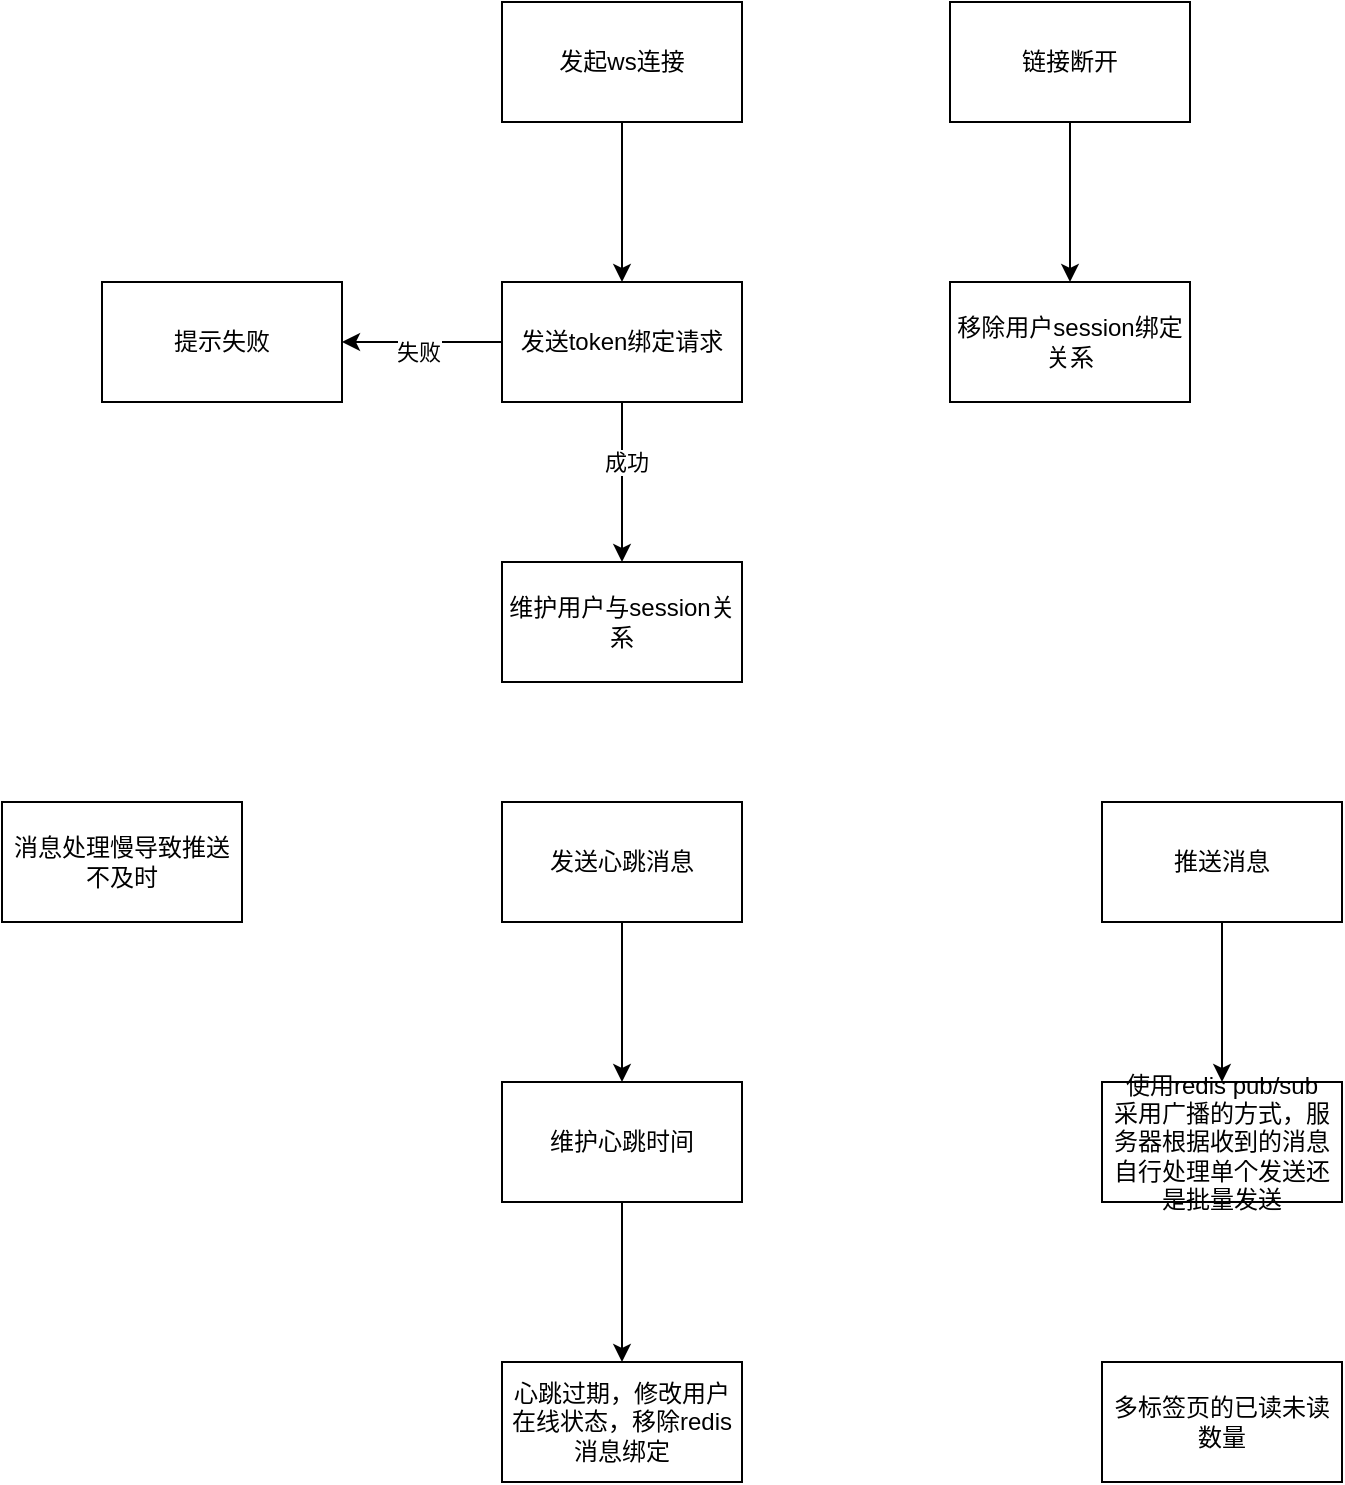<mxfile version="24.8.4">
  <diagram name="第 1 页" id="xOYMUhIg6HLlBUnUOl8p">
    <mxGraphModel dx="1877" dy="618" grid="1" gridSize="10" guides="1" tooltips="1" connect="1" arrows="1" fold="1" page="1" pageScale="1" pageWidth="827" pageHeight="1169" math="0" shadow="0">
      <root>
        <mxCell id="0" />
        <mxCell id="1" parent="0" />
        <mxCell id="PY1TuZsMIeNsYhbk2ojO-3" value="" style="edgeStyle=orthogonalEdgeStyle;rounded=0;orthogonalLoop=1;jettySize=auto;html=1;" edge="1" parent="1" source="PY1TuZsMIeNsYhbk2ojO-1" target="PY1TuZsMIeNsYhbk2ojO-2">
          <mxGeometry relative="1" as="geometry" />
        </mxCell>
        <mxCell id="PY1TuZsMIeNsYhbk2ojO-1" value="发起ws连接" style="rounded=0;whiteSpace=wrap;html=1;" vertex="1" parent="1">
          <mxGeometry x="190" y="140" width="120" height="60" as="geometry" />
        </mxCell>
        <mxCell id="PY1TuZsMIeNsYhbk2ojO-5" value="" style="edgeStyle=orthogonalEdgeStyle;rounded=0;orthogonalLoop=1;jettySize=auto;html=1;" edge="1" parent="1" source="PY1TuZsMIeNsYhbk2ojO-2" target="PY1TuZsMIeNsYhbk2ojO-4">
          <mxGeometry relative="1" as="geometry" />
        </mxCell>
        <mxCell id="PY1TuZsMIeNsYhbk2ojO-6" value="成功" style="edgeLabel;html=1;align=center;verticalAlign=middle;resizable=0;points=[];" vertex="1" connectable="0" parent="PY1TuZsMIeNsYhbk2ojO-5">
          <mxGeometry x="-0.255" y="2" relative="1" as="geometry">
            <mxPoint as="offset" />
          </mxGeometry>
        </mxCell>
        <mxCell id="PY1TuZsMIeNsYhbk2ojO-8" value="" style="edgeStyle=orthogonalEdgeStyle;rounded=0;orthogonalLoop=1;jettySize=auto;html=1;" edge="1" parent="1" source="PY1TuZsMIeNsYhbk2ojO-2" target="PY1TuZsMIeNsYhbk2ojO-7">
          <mxGeometry relative="1" as="geometry" />
        </mxCell>
        <mxCell id="PY1TuZsMIeNsYhbk2ojO-9" value="失败" style="edgeLabel;html=1;align=center;verticalAlign=middle;resizable=0;points=[];" vertex="1" connectable="0" parent="PY1TuZsMIeNsYhbk2ojO-8">
          <mxGeometry x="0.045" y="5" relative="1" as="geometry">
            <mxPoint as="offset" />
          </mxGeometry>
        </mxCell>
        <mxCell id="PY1TuZsMIeNsYhbk2ojO-2" value="发送token绑定请求" style="whiteSpace=wrap;html=1;rounded=0;" vertex="1" parent="1">
          <mxGeometry x="190" y="280" width="120" height="60" as="geometry" />
        </mxCell>
        <mxCell id="PY1TuZsMIeNsYhbk2ojO-4" value="维护用户与session关系" style="whiteSpace=wrap;html=1;rounded=0;" vertex="1" parent="1">
          <mxGeometry x="190" y="420" width="120" height="60" as="geometry" />
        </mxCell>
        <mxCell id="PY1TuZsMIeNsYhbk2ojO-7" value="提示失败" style="whiteSpace=wrap;html=1;rounded=0;" vertex="1" parent="1">
          <mxGeometry x="-10" y="280" width="120" height="60" as="geometry" />
        </mxCell>
        <mxCell id="PY1TuZsMIeNsYhbk2ojO-12" value="" style="edgeStyle=orthogonalEdgeStyle;rounded=0;orthogonalLoop=1;jettySize=auto;html=1;" edge="1" parent="1" source="PY1TuZsMIeNsYhbk2ojO-10" target="PY1TuZsMIeNsYhbk2ojO-11">
          <mxGeometry relative="1" as="geometry" />
        </mxCell>
        <mxCell id="PY1TuZsMIeNsYhbk2ojO-10" value="链接断开" style="rounded=0;whiteSpace=wrap;html=1;" vertex="1" parent="1">
          <mxGeometry x="414" y="140" width="120" height="60" as="geometry" />
        </mxCell>
        <mxCell id="PY1TuZsMIeNsYhbk2ojO-11" value="移除用户session绑定关系" style="whiteSpace=wrap;html=1;rounded=0;" vertex="1" parent="1">
          <mxGeometry x="414" y="280" width="120" height="60" as="geometry" />
        </mxCell>
        <mxCell id="PY1TuZsMIeNsYhbk2ojO-18" value="" style="edgeStyle=orthogonalEdgeStyle;rounded=0;orthogonalLoop=1;jettySize=auto;html=1;" edge="1" parent="1" source="PY1TuZsMIeNsYhbk2ojO-16" target="PY1TuZsMIeNsYhbk2ojO-17">
          <mxGeometry relative="1" as="geometry" />
        </mxCell>
        <mxCell id="PY1TuZsMIeNsYhbk2ojO-16" value="发送心跳消息" style="rounded=0;whiteSpace=wrap;html=1;" vertex="1" parent="1">
          <mxGeometry x="190" y="540" width="120" height="60" as="geometry" />
        </mxCell>
        <mxCell id="PY1TuZsMIeNsYhbk2ojO-20" value="" style="edgeStyle=orthogonalEdgeStyle;rounded=0;orthogonalLoop=1;jettySize=auto;html=1;" edge="1" parent="1" source="PY1TuZsMIeNsYhbk2ojO-17" target="PY1TuZsMIeNsYhbk2ojO-19">
          <mxGeometry relative="1" as="geometry" />
        </mxCell>
        <mxCell id="PY1TuZsMIeNsYhbk2ojO-17" value="维护心跳时间" style="whiteSpace=wrap;html=1;rounded=0;" vertex="1" parent="1">
          <mxGeometry x="190" y="680" width="120" height="60" as="geometry" />
        </mxCell>
        <mxCell id="PY1TuZsMIeNsYhbk2ojO-19" value="心跳过期，修改用户在线状态，移除redis消息绑定" style="whiteSpace=wrap;html=1;rounded=0;" vertex="1" parent="1">
          <mxGeometry x="190" y="820" width="120" height="60" as="geometry" />
        </mxCell>
        <mxCell id="PY1TuZsMIeNsYhbk2ojO-23" value="" style="edgeStyle=orthogonalEdgeStyle;rounded=0;orthogonalLoop=1;jettySize=auto;html=1;" edge="1" parent="1" source="PY1TuZsMIeNsYhbk2ojO-21" target="PY1TuZsMIeNsYhbk2ojO-22">
          <mxGeometry relative="1" as="geometry" />
        </mxCell>
        <mxCell id="PY1TuZsMIeNsYhbk2ojO-21" value="推送消息" style="rounded=0;whiteSpace=wrap;html=1;" vertex="1" parent="1">
          <mxGeometry x="490" y="540" width="120" height="60" as="geometry" />
        </mxCell>
        <mxCell id="PY1TuZsMIeNsYhbk2ojO-22" value="使用redis pub/sub&lt;div&gt;采用广播的方式，服务器根据收到的消息自行处理单个发送还是批量发送&lt;/div&gt;" style="whiteSpace=wrap;html=1;rounded=0;" vertex="1" parent="1">
          <mxGeometry x="490" y="680" width="120" height="60" as="geometry" />
        </mxCell>
        <mxCell id="PY1TuZsMIeNsYhbk2ojO-24" value="多标签页的已读未读数量" style="rounded=0;whiteSpace=wrap;html=1;" vertex="1" parent="1">
          <mxGeometry x="490" y="820" width="120" height="60" as="geometry" />
        </mxCell>
        <mxCell id="PY1TuZsMIeNsYhbk2ojO-25" value="消息处理慢导致推送不及时" style="rounded=0;whiteSpace=wrap;html=1;" vertex="1" parent="1">
          <mxGeometry x="-60" y="540" width="120" height="60" as="geometry" />
        </mxCell>
      </root>
    </mxGraphModel>
  </diagram>
</mxfile>
